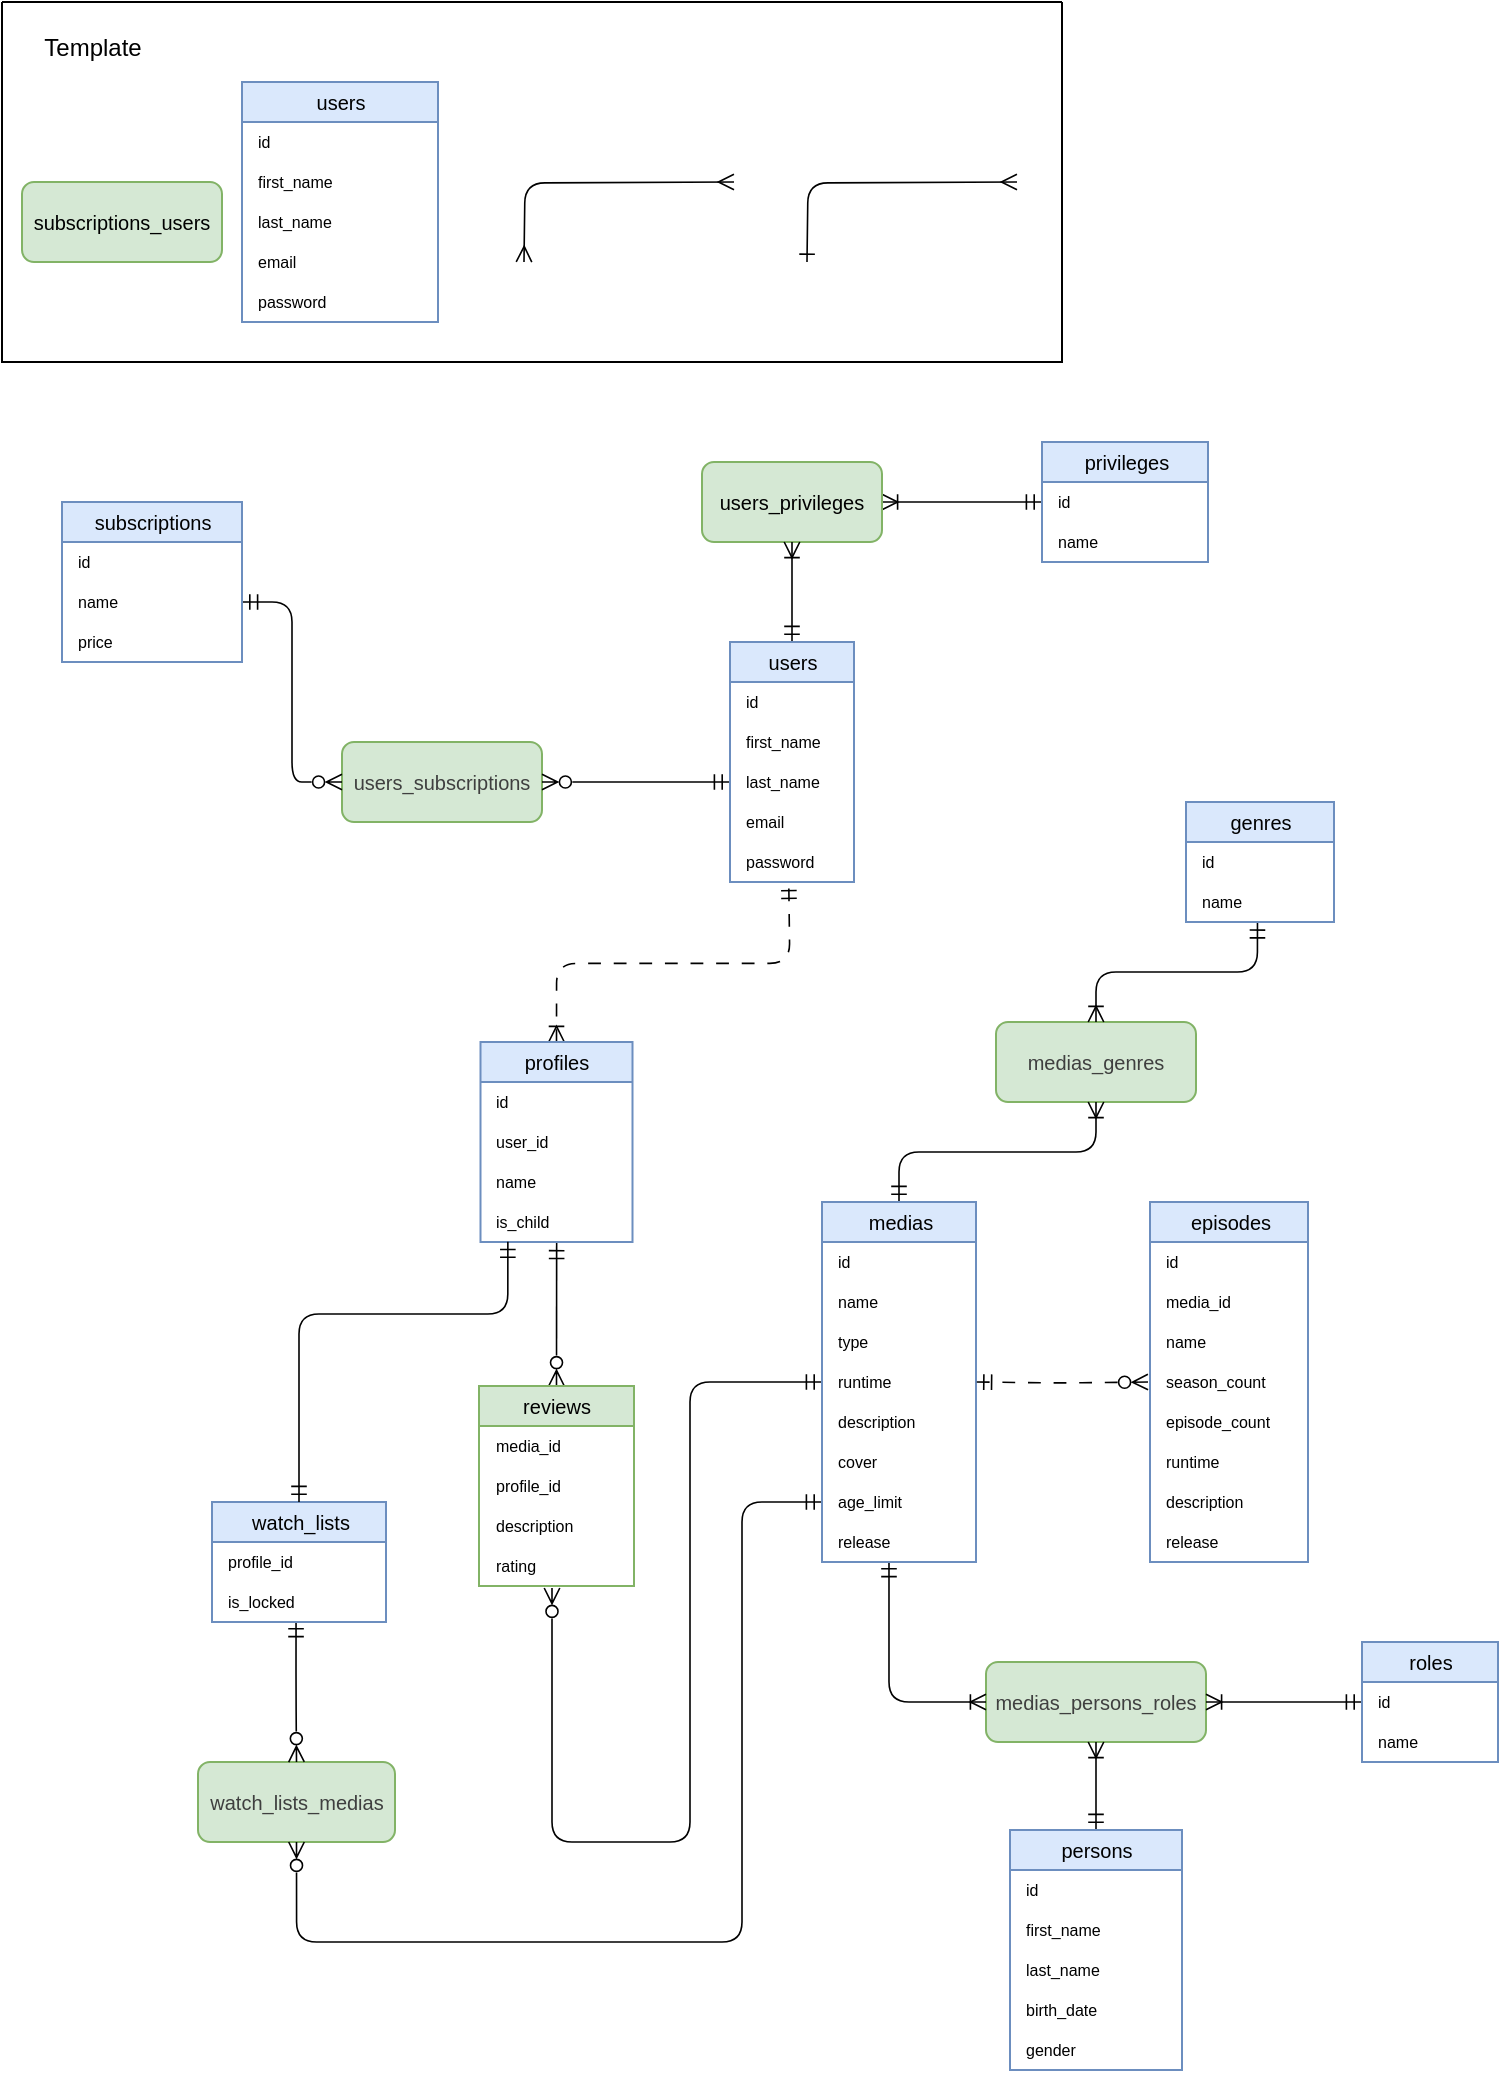 <mxfile>
    <diagram id="7yZyf91jD-xSOmTYLCy5" name="Page-1">
        <mxGraphModel dx="492" dy="534" grid="0" gridSize="10" guides="1" tooltips="1" connect="1" arrows="1" fold="1" page="1" pageScale="1" pageWidth="850" pageHeight="1100" math="0" shadow="0">
            <root>
                <mxCell id="0"/>
                <mxCell id="1" parent="0"/>
                <mxCell id="2" style="edgeStyle=orthogonalEdgeStyle;html=1;endArrow=ERoneToMany;endFill=0;startArrow=ERmandOne;startFill=0;strokeWidth=0.8;entryX=1;entryY=0.5;entryDx=0;entryDy=0;exitX=0;exitY=0.5;exitDx=0;exitDy=0;" parent="1" source="46" target="3" edge="1">
                    <mxGeometry relative="1" as="geometry">
                        <mxPoint x="350" y="320" as="targetPoint"/>
                        <mxPoint x="520" y="260" as="sourcePoint"/>
                    </mxGeometry>
                </mxCell>
                <mxCell id="3" value="&lt;span style=&quot;color: rgb(0, 0, 0);&quot;&gt;&lt;font style=&quot;font-size: 10px;&quot;&gt;users_privileges&lt;/font&gt;&lt;/span&gt;" style="rounded=1;whiteSpace=wrap;html=1;fillColor=#d5e8d4;strokeColor=#82b366;" parent="1" vertex="1">
                    <mxGeometry x="360" y="240" width="90" height="40" as="geometry"/>
                </mxCell>
                <mxCell id="4" style="edgeStyle=orthogonalEdgeStyle;html=1;endArrow=ERmandOne;endFill=0;startArrow=ERoneToMany;startFill=0;strokeWidth=0.8;entryX=0.5;entryY=0;entryDx=0;entryDy=0;exitX=0.5;exitY=1;exitDx=0;exitDy=0;" parent="1" source="3" target="53" edge="1">
                    <mxGeometry relative="1" as="geometry">
                        <mxPoint x="405" y="330" as="targetPoint"/>
                        <mxPoint x="500" y="240" as="sourcePoint"/>
                    </mxGeometry>
                </mxCell>
                <mxCell id="5" value="&lt;span style=&quot;color: rgb(63, 63, 63); font-size: 10px;&quot;&gt;users_subscriptions&lt;/span&gt;" style="rounded=1;whiteSpace=wrap;html=1;fillColor=#d5e8d4;strokeColor=#82b366;" parent="1" vertex="1">
                    <mxGeometry x="180" y="380" width="100" height="40" as="geometry"/>
                </mxCell>
                <mxCell id="6" style="edgeStyle=orthogonalEdgeStyle;html=1;endArrow=ERmandOne;endFill=0;startArrow=ERzeroToMany;startFill=0;strokeWidth=0.8;exitX=0;exitY=0.5;exitDx=0;exitDy=0;entryX=1;entryY=0.5;entryDx=0;entryDy=0;" parent="1" source="5" target="73" edge="1">
                    <mxGeometry relative="1" as="geometry">
                        <mxPoint x="60" y="340" as="targetPoint"/>
                        <mxPoint x="110" y="390" as="sourcePoint"/>
                    </mxGeometry>
                </mxCell>
                <mxCell id="7" style="edgeStyle=orthogonalEdgeStyle;html=1;endArrow=ERzeroToMany;endFill=0;startArrow=ERmandOne;startFill=0;strokeWidth=0.8;entryX=1;entryY=0.5;entryDx=0;entryDy=0;exitX=0;exitY=0.5;exitDx=0;exitDy=0;" parent="1" source="60" target="5" edge="1">
                    <mxGeometry relative="1" as="geometry">
                        <mxPoint x="110" y="170" as="targetPoint"/>
                        <mxPoint x="250" y="390" as="sourcePoint"/>
                    </mxGeometry>
                </mxCell>
                <mxCell id="8" style="edgeStyle=orthogonalEdgeStyle;html=1;endArrow=ERmandOne;endFill=0;startArrow=ERoneToMany;startFill=0;strokeWidth=0.8;entryX=0.603;entryY=1.02;entryDx=0;entryDy=0;entryPerimeter=0;exitX=0.5;exitY=0;exitDx=0;exitDy=0;dashed=1;dashPattern=8 8;" parent="1" source="79" edge="1">
                    <mxGeometry relative="1" as="geometry">
                        <mxPoint x="403.39" y="450.4" as="targetPoint"/>
                        <mxPoint x="280" y="530" as="sourcePoint"/>
                    </mxGeometry>
                </mxCell>
                <mxCell id="9" style="edgeStyle=orthogonalEdgeStyle;html=1;endArrow=ERzeroToMany;endFill=0;startArrow=ERmandOne;startFill=0;strokeWidth=0.8;exitX=0.501;exitY=1.022;exitDx=0;exitDy=0;exitPerimeter=0;entryX=0.5;entryY=0;entryDx=0;entryDy=0;" parent="1" source="86" target="103" edge="1">
                    <mxGeometry relative="1" as="geometry">
                        <mxPoint x="285.034" y="700" as="targetPoint"/>
                        <mxPoint x="285" y="640" as="sourcePoint"/>
                    </mxGeometry>
                </mxCell>
                <mxCell id="12" value="&lt;span style=&quot;color: rgb(0, 0, 0);&quot;&gt;&lt;font style=&quot;font-size: 10px;&quot;&gt;subscriptions_users&lt;/font&gt;&lt;/span&gt;" style="rounded=1;whiteSpace=wrap;html=1;fillColor=#d5e8d4;strokeColor=#82b366;" parent="1" vertex="1">
                    <mxGeometry x="20" y="100" width="100" height="40" as="geometry"/>
                </mxCell>
                <mxCell id="13" value="&lt;span style=&quot;color: rgb(63, 63, 63); font-size: 10px;&quot;&gt;medias_genres&lt;/span&gt;" style="rounded=1;whiteSpace=wrap;html=1;fillColor=#d5e8d4;strokeColor=#82b366;" parent="1" vertex="1">
                    <mxGeometry x="507" y="520" width="100" height="40" as="geometry"/>
                </mxCell>
                <mxCell id="14" value="&lt;span style=&quot;color: rgb(63, 63, 63); font-size: 10px;&quot;&gt;watch_lists_medias&lt;/span&gt;" style="rounded=1;whiteSpace=wrap;html=1;fillColor=#d5e8d4;strokeColor=#82b366;" parent="1" vertex="1">
                    <mxGeometry x="108" y="890" width="98.5" height="40" as="geometry"/>
                </mxCell>
                <mxCell id="16" value="&lt;span style=&quot;color: rgb(63, 63, 63); font-size: 10px;&quot;&gt;medias_persons_roles&lt;/span&gt;" style="rounded=1;whiteSpace=wrap;html=1;fillColor=#d5e8d4;strokeColor=#82b366;" parent="1" vertex="1">
                    <mxGeometry x="502" y="840" width="110" height="40" as="geometry"/>
                </mxCell>
                <mxCell id="17" style="edgeStyle=orthogonalEdgeStyle;html=1;endArrow=ERzeroToMany;endFill=0;startArrow=ERmandOne;startFill=0;strokeWidth=0.8;exitX=0.483;exitY=0.975;exitDx=0;exitDy=0;exitPerimeter=0;entryX=0.5;entryY=0;entryDx=0;entryDy=0;" parent="1" source="123" target="14" edge="1">
                    <mxGeometry relative="1" as="geometry">
                        <mxPoint x="176" y="874" as="targetPoint"/>
                        <mxPoint x="133" y="890" as="sourcePoint"/>
                    </mxGeometry>
                </mxCell>
                <mxCell id="19" style="edgeStyle=orthogonalEdgeStyle;html=1;endArrow=ERzeroToMany;endFill=0;startArrow=ERmandOne;startFill=0;strokeWidth=0.8;exitX=0;exitY=0.5;exitDx=0;exitDy=0;entryX=0.5;entryY=1;entryDx=0;entryDy=0;" parent="1" source="161" target="14" edge="1">
                    <mxGeometry relative="1" as="geometry">
                        <mxPoint x="85" y="980" as="targetPoint"/>
                        <mxPoint x="410" y="920" as="sourcePoint"/>
                        <Array as="points">
                            <mxPoint x="380" y="760"/>
                            <mxPoint x="380" y="980"/>
                            <mxPoint x="157" y="980"/>
                        </Array>
                    </mxGeometry>
                </mxCell>
                <mxCell id="20" style="edgeStyle=orthogonalEdgeStyle;html=1;endArrow=ERzeroToMany;endFill=0;startArrow=ERmandOne;startFill=0;strokeWidth=0.8;entryX=0.471;entryY=1.05;entryDx=0;entryDy=0;exitX=0;exitY=0.5;exitDx=0;exitDy=0;entryPerimeter=0;" parent="1" source="152" target="113" edge="1">
                    <mxGeometry relative="1" as="geometry">
                        <mxPoint x="285" y="902" as="targetPoint"/>
                        <mxPoint x="370" y="810" as="sourcePoint"/>
                        <Array as="points">
                            <mxPoint x="354" y="700"/>
                            <mxPoint x="354" y="930"/>
                            <mxPoint x="285" y="930"/>
                        </Array>
                    </mxGeometry>
                </mxCell>
                <mxCell id="21" style="edgeStyle=orthogonalEdgeStyle;html=1;endArrow=ERmandOne;endFill=0;startArrow=ERoneToMany;startFill=0;strokeWidth=0.8;entryX=0.483;entryY=1.007;entryDx=0;entryDy=0;exitX=0.5;exitY=0;exitDx=0;exitDy=0;entryPerimeter=0;" parent="1" source="13" target="93" edge="1">
                    <mxGeometry relative="1" as="geometry">
                        <mxPoint x="652" y="470" as="targetPoint"/>
                        <mxPoint x="442" y="830" as="sourcePoint"/>
                    </mxGeometry>
                </mxCell>
                <mxCell id="22" style="edgeStyle=orthogonalEdgeStyle;html=1;endArrow=ERmandOne;endFill=0;startArrow=ERoneToMany;startFill=0;strokeWidth=0.8;entryX=0.5;entryY=0;entryDx=0;entryDy=0;exitX=0.5;exitY=1;exitDx=0;exitDy=0;" parent="1" source="16" target="126" edge="1">
                    <mxGeometry relative="1" as="geometry">
                        <mxPoint x="542" y="990" as="targetPoint"/>
                        <mxPoint x="442" y="950" as="sourcePoint"/>
                    </mxGeometry>
                </mxCell>
                <mxCell id="23" style="edgeStyle=orthogonalEdgeStyle;html=1;endArrow=ERmandOne;endFill=0;startArrow=ERoneToMany;startFill=0;strokeWidth=0.8;exitX=0;exitY=0.5;exitDx=0;exitDy=0;entryX=0.435;entryY=0.975;entryDx=0;entryDy=0;entryPerimeter=0;" parent="1" source="16" target="164" edge="1">
                    <mxGeometry relative="1" as="geometry">
                        <mxPoint x="470" y="840" as="targetPoint"/>
                        <mxPoint x="579.5" y="640" as="sourcePoint"/>
                    </mxGeometry>
                </mxCell>
                <mxCell id="24" style="edgeStyle=orthogonalEdgeStyle;html=1;endArrow=ERmandOne;endFill=0;startArrow=ERoneToMany;startFill=0;strokeWidth=0.8;exitX=0.5;exitY=1;exitDx=0;exitDy=0;entryX=0.5;entryY=0;entryDx=0;entryDy=0;" parent="1" source="13" target="142" edge="1">
                    <mxGeometry relative="1" as="geometry">
                        <mxPoint x="480" y="600" as="targetPoint"/>
                        <mxPoint x="452" y="820" as="sourcePoint"/>
                    </mxGeometry>
                </mxCell>
                <mxCell id="25" style="edgeStyle=orthogonalEdgeStyle;html=1;endArrow=ERmandOne;endFill=0;startArrow=ERoneToMany;startFill=0;strokeWidth=0.8;entryX=0;entryY=0.5;entryDx=0;entryDy=0;exitX=1;exitY=0.5;exitDx=0;exitDy=0;" parent="1" source="16" target="97" edge="1">
                    <mxGeometry relative="1" as="geometry">
                        <mxPoint x="662.0" y="860" as="targetPoint"/>
                        <mxPoint x="452" y="960" as="sourcePoint"/>
                    </mxGeometry>
                </mxCell>
                <mxCell id="26" value="" style="swimlane;startSize=0;" parent="1" vertex="1">
                    <mxGeometry x="10" y="10" width="530" height="180" as="geometry"/>
                </mxCell>
                <mxCell id="27" style="edgeStyle=orthogonalEdgeStyle;html=1;endArrow=ERmany;endFill=0;startArrow=ERmany;startFill=0;strokeWidth=0.8;entryX=0.5;entryY=0;entryDx=0;entryDy=0;" parent="26" edge="1">
                    <mxGeometry relative="1" as="geometry">
                        <mxPoint x="261" y="130" as="targetPoint"/>
                        <mxPoint x="366" y="90" as="sourcePoint"/>
                    </mxGeometry>
                </mxCell>
                <mxCell id="28" style="edgeStyle=orthogonalEdgeStyle;html=1;endArrow=ERone;endFill=0;startArrow=ERmany;startFill=0;strokeWidth=0.8;entryX=0.5;entryY=0;entryDx=0;entryDy=0;" parent="26" edge="1">
                    <mxGeometry relative="1" as="geometry">
                        <mxPoint x="402.5" y="130" as="targetPoint"/>
                        <mxPoint x="507.5" y="90" as="sourcePoint"/>
                    </mxGeometry>
                </mxCell>
                <mxCell id="29" value="Template" style="text;html=1;align=center;verticalAlign=middle;resizable=0;points=[];autosize=1;strokeColor=none;fillColor=none;" parent="26" vertex="1">
                    <mxGeometry x="10" y="8" width="70" height="30" as="geometry"/>
                </mxCell>
                <mxCell id="30" value="&lt;span style=&quot;font-weight: normal;&quot;&gt;&lt;font style=&quot;font-size: 10px;&quot;&gt;users&lt;/font&gt;&lt;/span&gt;" style="shape=table;startSize=20;container=1;collapsible=1;childLayout=tableLayout;fixedRows=1;rowLines=0;fontStyle=1;align=center;resizeLast=1;html=1;fontSize=8;fillColor=#dae8fc;strokeColor=#6c8ebf;swimlaneLine=1;shadow=0;rounded=0;columnLines=1;swimlaneHead=1;swimlaneBody=1;horizontal=1;top=1;bottom=1;left=1;right=1;connectable=1;allowArrows=1;" parent="26" vertex="1">
                    <mxGeometry x="120" y="40" width="98" height="120" as="geometry">
                        <mxRectangle x="130" y="90" width="80" height="20" as="alternateBounds"/>
                    </mxGeometry>
                </mxCell>
                <mxCell id="31" value="" style="shape=tableRow;horizontal=0;startSize=0;swimlaneHead=0;swimlaneBody=0;fillColor=none;collapsible=0;dropTarget=0;points=[[0,0.5],[1,0.5]];portConstraint=eastwest;top=0;left=0;right=0;bottom=0;" parent="30" vertex="1">
                    <mxGeometry y="20" width="98" height="20" as="geometry"/>
                </mxCell>
                <mxCell id="32" value="&lt;font&gt;id&lt;/font&gt;" style="shape=partialRectangle;connectable=0;fillColor=none;top=0;left=0;bottom=0;right=0;editable=1;overflow=hidden;whiteSpace=wrap;html=1;align=left;fontSize=8;spacingLeft=6;" parent="31" vertex="1">
                    <mxGeometry width="98" height="20" as="geometry">
                        <mxRectangle width="98" height="20" as="alternateBounds"/>
                    </mxGeometry>
                </mxCell>
                <mxCell id="34" style="shape=tableRow;horizontal=0;startSize=0;swimlaneHead=0;swimlaneBody=0;fillColor=none;collapsible=0;dropTarget=0;points=[[0,0.5],[1,0.5]];portConstraint=eastwest;top=0;left=0;right=0;bottom=0;" parent="30" vertex="1">
                    <mxGeometry y="40" width="98" height="20" as="geometry"/>
                </mxCell>
                <mxCell id="35" value="first_name" style="shape=partialRectangle;connectable=0;fillColor=none;top=0;left=0;bottom=0;right=0;editable=1;overflow=hidden;whiteSpace=wrap;html=1;align=left;fontSize=8;spacingLeft=6;" parent="34" vertex="1">
                    <mxGeometry width="98" height="20" as="geometry">
                        <mxRectangle width="98" height="20" as="alternateBounds"/>
                    </mxGeometry>
                </mxCell>
                <mxCell id="37" style="shape=tableRow;horizontal=0;startSize=0;swimlaneHead=0;swimlaneBody=0;fillColor=none;collapsible=0;dropTarget=0;points=[[0,0.5],[1,0.5]];portConstraint=eastwest;top=0;left=0;right=0;bottom=0;" parent="30" vertex="1">
                    <mxGeometry y="60" width="98" height="20" as="geometry"/>
                </mxCell>
                <mxCell id="38" value="last_name" style="shape=partialRectangle;connectable=0;fillColor=none;top=0;left=0;bottom=0;right=0;editable=1;overflow=hidden;whiteSpace=wrap;html=1;align=left;fontSize=8;spacingLeft=6;" parent="37" vertex="1">
                    <mxGeometry width="98" height="20" as="geometry">
                        <mxRectangle width="98" height="20" as="alternateBounds"/>
                    </mxGeometry>
                </mxCell>
                <mxCell id="40" style="shape=tableRow;horizontal=0;startSize=0;swimlaneHead=0;swimlaneBody=0;fillColor=none;collapsible=0;dropTarget=0;points=[[0,0.5],[1,0.5]];portConstraint=eastwest;top=0;left=0;right=0;bottom=0;" parent="30" vertex="1">
                    <mxGeometry y="80" width="98" height="20" as="geometry"/>
                </mxCell>
                <mxCell id="41" value="email" style="shape=partialRectangle;connectable=0;fillColor=none;top=0;left=0;bottom=0;right=0;editable=1;overflow=hidden;whiteSpace=wrap;html=1;align=left;fontSize=8;spacingLeft=6;" parent="40" vertex="1">
                    <mxGeometry width="98" height="20" as="geometry">
                        <mxRectangle width="98" height="20" as="alternateBounds"/>
                    </mxGeometry>
                </mxCell>
                <mxCell id="43" style="shape=tableRow;horizontal=0;startSize=0;swimlaneHead=0;swimlaneBody=0;fillColor=none;collapsible=0;dropTarget=0;points=[[0,0.5],[1,0.5]];portConstraint=eastwest;top=0;left=0;right=0;bottom=0;" parent="30" vertex="1">
                    <mxGeometry y="100" width="98" height="20" as="geometry"/>
                </mxCell>
                <mxCell id="44" value="password" style="shape=partialRectangle;connectable=0;fillColor=none;top=0;left=0;bottom=0;right=0;editable=1;overflow=hidden;whiteSpace=wrap;html=1;align=left;fontSize=8;spacingLeft=6;" parent="43" vertex="1">
                    <mxGeometry width="98" height="20" as="geometry">
                        <mxRectangle width="98" height="20" as="alternateBounds"/>
                    </mxGeometry>
                </mxCell>
                <mxCell id="46" value="&lt;span style=&quot;font-weight: normal;&quot;&gt;&lt;font style=&quot;font-size: 10px;&quot;&gt;privileges&lt;/font&gt;&lt;/span&gt;" style="shape=table;startSize=20;container=1;collapsible=1;childLayout=tableLayout;fixedRows=1;rowLines=0;fontStyle=1;align=center;resizeLast=1;html=1;fontSize=8;fillColor=#dae8fc;strokeColor=#6c8ebf;swimlaneLine=1;shadow=0;rounded=0;columnLines=1;swimlaneHead=1;swimlaneBody=1;horizontal=1;top=1;bottom=1;left=1;right=1;connectable=1;allowArrows=1;" parent="1" vertex="1">
                    <mxGeometry x="530" y="230" width="83" height="60" as="geometry"/>
                </mxCell>
                <mxCell id="47" value="" style="shape=tableRow;horizontal=0;startSize=0;swimlaneHead=0;swimlaneBody=0;fillColor=none;collapsible=0;dropTarget=0;points=[[0,0.5],[1,0.5]];portConstraint=eastwest;top=0;left=0;right=0;bottom=0;" parent="46" vertex="1">
                    <mxGeometry y="20" width="83" height="20" as="geometry"/>
                </mxCell>
                <mxCell id="48" value="&lt;font&gt;id&lt;/font&gt;" style="shape=partialRectangle;connectable=0;fillColor=none;top=0;left=0;bottom=0;right=0;editable=1;overflow=hidden;whiteSpace=wrap;html=1;align=left;fontSize=8;spacingLeft=6;" parent="47" vertex="1">
                    <mxGeometry width="83" height="20" as="geometry">
                        <mxRectangle width="83" height="20" as="alternateBounds"/>
                    </mxGeometry>
                </mxCell>
                <mxCell id="50" style="shape=tableRow;horizontal=0;startSize=0;swimlaneHead=0;swimlaneBody=0;fillColor=none;collapsible=0;dropTarget=0;points=[[0,0.5],[1,0.5]];portConstraint=eastwest;top=0;left=0;right=0;bottom=0;" parent="46" vertex="1">
                    <mxGeometry y="40" width="83" height="20" as="geometry"/>
                </mxCell>
                <mxCell id="51" value="name" style="shape=partialRectangle;connectable=0;fillColor=none;top=0;left=0;bottom=0;right=0;editable=1;overflow=hidden;whiteSpace=wrap;html=1;align=left;fontSize=8;spacingLeft=6;" parent="50" vertex="1">
                    <mxGeometry width="83" height="20" as="geometry">
                        <mxRectangle width="83" height="20" as="alternateBounds"/>
                    </mxGeometry>
                </mxCell>
                <mxCell id="53" value="&lt;span style=&quot;font-weight: normal;&quot;&gt;&lt;font style=&quot;font-size: 10px;&quot;&gt;users&lt;/font&gt;&lt;/span&gt;" style="shape=table;startSize=20;container=1;collapsible=1;childLayout=tableLayout;fixedRows=1;rowLines=0;fontStyle=1;align=center;resizeLast=1;html=1;fontSize=8;fillColor=#dae8fc;strokeColor=#6c8ebf;swimlaneLine=1;shadow=0;rounded=0;columnLines=1;swimlaneHead=1;swimlaneBody=1;horizontal=1;top=1;bottom=1;left=1;right=1;connectable=1;allowArrows=1;" parent="1" vertex="1">
                    <mxGeometry x="374" y="330" width="62" height="120" as="geometry">
                        <mxRectangle x="130" y="90" width="80" height="20" as="alternateBounds"/>
                    </mxGeometry>
                </mxCell>
                <mxCell id="54" value="" style="shape=tableRow;horizontal=0;startSize=0;swimlaneHead=0;swimlaneBody=0;fillColor=none;collapsible=0;dropTarget=0;points=[[0,0.5],[1,0.5]];portConstraint=eastwest;top=0;left=0;right=0;bottom=0;" parent="53" vertex="1">
                    <mxGeometry y="20" width="62" height="20" as="geometry"/>
                </mxCell>
                <mxCell id="55" value="&lt;font&gt;id&lt;/font&gt;" style="shape=partialRectangle;connectable=0;fillColor=none;top=0;left=0;bottom=0;right=0;editable=1;overflow=hidden;whiteSpace=wrap;html=1;align=left;fontSize=8;spacingLeft=6;" parent="54" vertex="1">
                    <mxGeometry width="62" height="20" as="geometry">
                        <mxRectangle width="62" height="20" as="alternateBounds"/>
                    </mxGeometry>
                </mxCell>
                <mxCell id="57" style="shape=tableRow;horizontal=0;startSize=0;swimlaneHead=0;swimlaneBody=0;fillColor=none;collapsible=0;dropTarget=0;points=[[0,0.5],[1,0.5]];portConstraint=eastwest;top=0;left=0;right=0;bottom=0;" parent="53" vertex="1">
                    <mxGeometry y="40" width="62" height="20" as="geometry"/>
                </mxCell>
                <mxCell id="58" value="first_name" style="shape=partialRectangle;connectable=0;fillColor=none;top=0;left=0;bottom=0;right=0;editable=1;overflow=hidden;whiteSpace=wrap;html=1;align=left;fontSize=8;spacingLeft=6;" parent="57" vertex="1">
                    <mxGeometry width="62" height="20" as="geometry">
                        <mxRectangle width="62" height="20" as="alternateBounds"/>
                    </mxGeometry>
                </mxCell>
                <mxCell id="60" style="shape=tableRow;horizontal=0;startSize=0;swimlaneHead=0;swimlaneBody=0;fillColor=none;collapsible=0;dropTarget=0;points=[[0,0.5],[1,0.5]];portConstraint=eastwest;top=0;left=0;right=0;bottom=0;" parent="53" vertex="1">
                    <mxGeometry y="60" width="62" height="20" as="geometry"/>
                </mxCell>
                <mxCell id="61" value="last_name" style="shape=partialRectangle;connectable=0;fillColor=none;top=0;left=0;bottom=0;right=0;editable=1;overflow=hidden;whiteSpace=wrap;html=1;align=left;fontSize=8;spacingLeft=6;" parent="60" vertex="1">
                    <mxGeometry width="62" height="20" as="geometry">
                        <mxRectangle width="62" height="20" as="alternateBounds"/>
                    </mxGeometry>
                </mxCell>
                <mxCell id="63" style="shape=tableRow;horizontal=0;startSize=0;swimlaneHead=0;swimlaneBody=0;fillColor=none;collapsible=0;dropTarget=0;points=[[0,0.5],[1,0.5]];portConstraint=eastwest;top=0;left=0;right=0;bottom=0;" parent="53" vertex="1">
                    <mxGeometry y="80" width="62" height="20" as="geometry"/>
                </mxCell>
                <mxCell id="64" value="email" style="shape=partialRectangle;connectable=0;fillColor=none;top=0;left=0;bottom=0;right=0;editable=1;overflow=hidden;whiteSpace=wrap;html=1;align=left;fontSize=8;spacingLeft=6;" parent="63" vertex="1">
                    <mxGeometry width="62" height="20" as="geometry">
                        <mxRectangle width="62" height="20" as="alternateBounds"/>
                    </mxGeometry>
                </mxCell>
                <mxCell id="66" style="shape=tableRow;horizontal=0;startSize=0;swimlaneHead=0;swimlaneBody=0;fillColor=none;collapsible=0;dropTarget=0;points=[[0,0.5],[1,0.5]];portConstraint=eastwest;top=0;left=0;right=0;bottom=0;" parent="53" vertex="1">
                    <mxGeometry y="100" width="62" height="20" as="geometry"/>
                </mxCell>
                <mxCell id="67" value="password" style="shape=partialRectangle;connectable=0;fillColor=none;top=0;left=0;bottom=0;right=0;editable=1;overflow=hidden;whiteSpace=wrap;html=1;align=left;fontSize=8;spacingLeft=6;" parent="66" vertex="1">
                    <mxGeometry width="62" height="20" as="geometry">
                        <mxRectangle width="62" height="20" as="alternateBounds"/>
                    </mxGeometry>
                </mxCell>
                <mxCell id="69" value="&lt;span style=&quot;font-weight: normal;&quot;&gt;&lt;font style=&quot;font-size: 10px;&quot;&gt;subscriptions&lt;/font&gt;&lt;/span&gt;" style="shape=table;startSize=20;container=1;collapsible=1;childLayout=tableLayout;fixedRows=1;rowLines=0;fontStyle=1;align=center;resizeLast=1;html=1;fontSize=8;fillColor=#dae8fc;strokeColor=#6c8ebf;swimlaneLine=1;shadow=0;rounded=0;columnLines=1;swimlaneHead=1;swimlaneBody=1;horizontal=1;top=1;bottom=1;left=1;right=1;connectable=1;allowArrows=1;" parent="1" vertex="1">
                    <mxGeometry x="40" y="260" width="90" height="80" as="geometry"/>
                </mxCell>
                <mxCell id="70" value="" style="shape=tableRow;horizontal=0;startSize=0;swimlaneHead=0;swimlaneBody=0;fillColor=none;collapsible=0;dropTarget=0;points=[[0,0.5],[1,0.5]];portConstraint=eastwest;top=0;left=0;right=0;bottom=0;" parent="69" vertex="1">
                    <mxGeometry y="20" width="90" height="20" as="geometry"/>
                </mxCell>
                <mxCell id="71" value="&lt;font&gt;id&lt;/font&gt;" style="shape=partialRectangle;connectable=0;fillColor=none;top=0;left=0;bottom=0;right=0;editable=1;overflow=hidden;whiteSpace=wrap;html=1;align=left;fontSize=8;spacingLeft=6;" parent="70" vertex="1">
                    <mxGeometry width="90" height="20" as="geometry">
                        <mxRectangle width="90" height="20" as="alternateBounds"/>
                    </mxGeometry>
                </mxCell>
                <mxCell id="73" style="shape=tableRow;horizontal=0;startSize=0;swimlaneHead=0;swimlaneBody=0;fillColor=none;collapsible=0;dropTarget=0;points=[[0,0.5],[1,0.5]];portConstraint=eastwest;top=0;left=0;right=0;bottom=0;" parent="69" vertex="1">
                    <mxGeometry y="40" width="90" height="20" as="geometry"/>
                </mxCell>
                <mxCell id="74" value="name" style="shape=partialRectangle;connectable=0;fillColor=none;top=0;left=0;bottom=0;right=0;editable=1;overflow=hidden;whiteSpace=wrap;html=1;align=left;fontSize=8;spacingLeft=6;" parent="73" vertex="1">
                    <mxGeometry width="90" height="20" as="geometry">
                        <mxRectangle width="90" height="20" as="alternateBounds"/>
                    </mxGeometry>
                </mxCell>
                <mxCell id="76" style="shape=tableRow;horizontal=0;startSize=0;swimlaneHead=0;swimlaneBody=0;fillColor=none;collapsible=0;dropTarget=0;points=[[0,0.5],[1,0.5]];portConstraint=eastwest;top=0;left=0;right=0;bottom=0;" parent="69" vertex="1">
                    <mxGeometry y="60" width="90" height="20" as="geometry"/>
                </mxCell>
                <mxCell id="77" value="price&lt;span style=&quot;white-space: pre;&quot;&gt;&#x9;&lt;/span&gt;" style="shape=partialRectangle;connectable=0;fillColor=none;top=0;left=0;bottom=0;right=0;editable=1;overflow=hidden;whiteSpace=wrap;html=1;align=left;fontSize=8;spacingLeft=6;" parent="76" vertex="1">
                    <mxGeometry width="90" height="20" as="geometry">
                        <mxRectangle width="90" height="20" as="alternateBounds"/>
                    </mxGeometry>
                </mxCell>
                <mxCell id="79" value="&lt;span style=&quot;font-weight: normal;&quot;&gt;&lt;font style=&quot;font-size: 10px;&quot;&gt;profiles&lt;/font&gt;&lt;/span&gt;" style="shape=table;startSize=20;container=1;collapsible=1;childLayout=tableLayout;fixedRows=1;rowLines=0;fontStyle=1;align=center;resizeLast=1;html=1;fontSize=8;fillColor=#dae8fc;strokeColor=#6c8ebf;swimlaneLine=1;shadow=0;rounded=0;columnLines=1;swimlaneHead=1;swimlaneBody=1;horizontal=1;top=1;bottom=1;left=1;right=1;connectable=1;allowArrows=1;" parent="1" vertex="1">
                    <mxGeometry x="249.25" y="530" width="76" height="100" as="geometry"/>
                </mxCell>
                <mxCell id="80" value="" style="shape=tableRow;horizontal=0;startSize=0;swimlaneHead=0;swimlaneBody=0;fillColor=none;collapsible=0;dropTarget=0;points=[[0,0.5],[1,0.5]];portConstraint=eastwest;top=0;left=0;right=0;bottom=0;" parent="79" vertex="1">
                    <mxGeometry y="20" width="76" height="20" as="geometry"/>
                </mxCell>
                <mxCell id="81" value="&lt;font&gt;id&lt;/font&gt;" style="shape=partialRectangle;connectable=0;fillColor=none;top=0;left=0;bottom=0;right=0;editable=1;overflow=hidden;whiteSpace=wrap;html=1;align=left;fontSize=8;spacingLeft=6;" parent="80" vertex="1">
                    <mxGeometry width="76" height="20" as="geometry">
                        <mxRectangle width="76" height="20" as="alternateBounds"/>
                    </mxGeometry>
                </mxCell>
                <mxCell id="197" style="shape=tableRow;horizontal=0;startSize=0;swimlaneHead=0;swimlaneBody=0;fillColor=none;collapsible=0;dropTarget=0;points=[[0,0.5],[1,0.5]];portConstraint=eastwest;top=0;left=0;right=0;bottom=0;" parent="79" vertex="1">
                    <mxGeometry y="40" width="76" height="20" as="geometry"/>
                </mxCell>
                <mxCell id="198" value="user_id" style="shape=partialRectangle;connectable=0;fillColor=none;top=0;left=0;bottom=0;right=0;editable=1;overflow=hidden;whiteSpace=wrap;html=1;align=left;fontSize=8;spacingLeft=6;" parent="197" vertex="1">
                    <mxGeometry width="76" height="20" as="geometry">
                        <mxRectangle width="76" height="20" as="alternateBounds"/>
                    </mxGeometry>
                </mxCell>
                <mxCell id="83" style="shape=tableRow;horizontal=0;startSize=0;swimlaneHead=0;swimlaneBody=0;fillColor=none;collapsible=0;dropTarget=0;points=[[0,0.5],[1,0.5]];portConstraint=eastwest;top=0;left=0;right=0;bottom=0;" parent="79" vertex="1">
                    <mxGeometry y="60" width="76" height="20" as="geometry"/>
                </mxCell>
                <mxCell id="84" value="name" style="shape=partialRectangle;connectable=0;fillColor=none;top=0;left=0;bottom=0;right=0;editable=1;overflow=hidden;whiteSpace=wrap;html=1;align=left;fontSize=8;spacingLeft=6;" parent="83" vertex="1">
                    <mxGeometry width="76" height="20" as="geometry">
                        <mxRectangle width="76" height="20" as="alternateBounds"/>
                    </mxGeometry>
                </mxCell>
                <mxCell id="86" style="shape=tableRow;horizontal=0;startSize=0;swimlaneHead=0;swimlaneBody=0;fillColor=none;collapsible=0;dropTarget=0;points=[[0,0.5],[1,0.5]];portConstraint=eastwest;top=0;left=0;right=0;bottom=0;" parent="79" vertex="1">
                    <mxGeometry y="80" width="76" height="20" as="geometry"/>
                </mxCell>
                <mxCell id="87" value="is_child" style="shape=partialRectangle;connectable=0;fillColor=none;top=0;left=0;bottom=0;right=0;editable=1;overflow=hidden;whiteSpace=wrap;html=1;align=left;fontSize=8;spacingLeft=6;" parent="86" vertex="1">
                    <mxGeometry width="76" height="20" as="geometry">
                        <mxRectangle width="76" height="20" as="alternateBounds"/>
                    </mxGeometry>
                </mxCell>
                <mxCell id="89" value="&lt;span style=&quot;font-weight: normal;&quot;&gt;&lt;font style=&quot;font-size: 10px;&quot;&gt;genres&lt;/font&gt;&lt;/span&gt;" style="shape=table;startSize=20;container=1;collapsible=1;childLayout=tableLayout;fixedRows=1;rowLines=0;fontStyle=1;align=center;resizeLast=1;html=1;fontSize=8;fillColor=#dae8fc;strokeColor=#6c8ebf;swimlaneLine=1;shadow=0;rounded=0;columnLines=1;swimlaneHead=1;swimlaneBody=1;horizontal=1;top=1;bottom=1;left=1;right=1;connectable=1;allowArrows=1;" parent="1" vertex="1">
                    <mxGeometry x="602" y="410" width="74" height="60" as="geometry"/>
                </mxCell>
                <mxCell id="90" value="" style="shape=tableRow;horizontal=0;startSize=0;swimlaneHead=0;swimlaneBody=0;fillColor=none;collapsible=0;dropTarget=0;points=[[0,0.5],[1,0.5]];portConstraint=eastwest;top=0;left=0;right=0;bottom=0;" parent="89" vertex="1">
                    <mxGeometry y="20" width="74" height="20" as="geometry"/>
                </mxCell>
                <mxCell id="91" value="&lt;font&gt;id&lt;/font&gt;" style="shape=partialRectangle;connectable=0;fillColor=none;top=0;left=0;bottom=0;right=0;editable=1;overflow=hidden;whiteSpace=wrap;html=1;align=left;fontSize=8;spacingLeft=6;" parent="90" vertex="1">
                    <mxGeometry width="74" height="20" as="geometry">
                        <mxRectangle width="74" height="20" as="alternateBounds"/>
                    </mxGeometry>
                </mxCell>
                <mxCell id="93" style="shape=tableRow;horizontal=0;startSize=0;swimlaneHead=0;swimlaneBody=0;fillColor=none;collapsible=0;dropTarget=0;points=[[0,0.5],[1,0.5]];portConstraint=eastwest;top=0;left=0;right=0;bottom=0;" parent="89" vertex="1">
                    <mxGeometry y="40" width="74" height="20" as="geometry"/>
                </mxCell>
                <mxCell id="94" value="name" style="shape=partialRectangle;connectable=0;fillColor=none;top=0;left=0;bottom=0;right=0;editable=1;overflow=hidden;whiteSpace=wrap;html=1;align=left;fontSize=8;spacingLeft=6;" parent="93" vertex="1">
                    <mxGeometry width="74" height="20" as="geometry">
                        <mxRectangle width="74" height="20" as="alternateBounds"/>
                    </mxGeometry>
                </mxCell>
                <mxCell id="96" value="&lt;span style=&quot;font-weight: normal;&quot;&gt;&lt;font style=&quot;font-size: 10px;&quot;&gt;roles&lt;/font&gt;&lt;/span&gt;" style="shape=table;startSize=20;container=1;collapsible=1;childLayout=tableLayout;fixedRows=1;rowLines=0;fontStyle=1;align=center;resizeLast=1;html=1;fontSize=8;fillColor=#dae8fc;strokeColor=#6c8ebf;swimlaneLine=1;shadow=0;rounded=0;columnLines=1;swimlaneHead=1;swimlaneBody=1;horizontal=1;top=1;bottom=1;left=1;right=1;connectable=1;allowArrows=1;" parent="1" vertex="1">
                    <mxGeometry x="690" y="830" width="68" height="60" as="geometry"/>
                </mxCell>
                <mxCell id="97" value="" style="shape=tableRow;horizontal=0;startSize=0;swimlaneHead=0;swimlaneBody=0;fillColor=none;collapsible=0;dropTarget=0;points=[[0,0.5],[1,0.5]];portConstraint=eastwest;top=0;left=0;right=0;bottom=0;" parent="96" vertex="1">
                    <mxGeometry y="20" width="68" height="20" as="geometry"/>
                </mxCell>
                <mxCell id="98" value="&lt;font&gt;id&lt;/font&gt;" style="shape=partialRectangle;connectable=0;fillColor=none;top=0;left=0;bottom=0;right=0;editable=1;overflow=hidden;whiteSpace=wrap;html=1;align=left;fontSize=8;spacingLeft=6;" parent="97" vertex="1">
                    <mxGeometry width="68" height="20" as="geometry">
                        <mxRectangle width="68" height="20" as="alternateBounds"/>
                    </mxGeometry>
                </mxCell>
                <mxCell id="100" style="shape=tableRow;horizontal=0;startSize=0;swimlaneHead=0;swimlaneBody=0;fillColor=none;collapsible=0;dropTarget=0;points=[[0,0.5],[1,0.5]];portConstraint=eastwest;top=0;left=0;right=0;bottom=0;" parent="96" vertex="1">
                    <mxGeometry y="40" width="68" height="20" as="geometry"/>
                </mxCell>
                <mxCell id="101" value="name" style="shape=partialRectangle;connectable=0;fillColor=none;top=0;left=0;bottom=0;right=0;editable=1;overflow=hidden;whiteSpace=wrap;html=1;align=left;fontSize=8;spacingLeft=6;" parent="100" vertex="1">
                    <mxGeometry width="68" height="20" as="geometry">
                        <mxRectangle width="68" height="20" as="alternateBounds"/>
                    </mxGeometry>
                </mxCell>
                <mxCell id="103" value="&lt;span style=&quot;font-weight: normal;&quot;&gt;&lt;font style=&quot;font-size: 10px;&quot;&gt;reviews&lt;/font&gt;&lt;/span&gt;" style="shape=table;startSize=20;container=1;collapsible=1;childLayout=tableLayout;fixedRows=1;rowLines=0;fontStyle=1;align=center;resizeLast=1;html=1;fontSize=8;fillColor=#d5e8d4;strokeColor=#82b366;swimlaneLine=1;shadow=0;rounded=0;columnLines=1;swimlaneHead=1;swimlaneBody=1;horizontal=1;top=1;bottom=1;left=1;right=1;connectable=1;allowArrows=1;" parent="1" vertex="1">
                    <mxGeometry x="248.5" y="702" width="77.5" height="100" as="geometry"/>
                </mxCell>
                <mxCell id="104" value="" style="shape=tableRow;horizontal=0;startSize=0;swimlaneHead=0;swimlaneBody=0;fillColor=none;collapsible=0;dropTarget=0;points=[[0,0.5],[1,0.5]];portConstraint=eastwest;top=0;left=0;right=0;bottom=0;" parent="103" vertex="1">
                    <mxGeometry y="20" width="77.5" height="20" as="geometry"/>
                </mxCell>
                <mxCell id="105" value="media_id" style="shape=partialRectangle;connectable=0;fillColor=none;top=0;left=0;bottom=0;right=0;editable=1;overflow=hidden;whiteSpace=wrap;html=1;align=left;fontSize=8;spacingLeft=6;" parent="104" vertex="1">
                    <mxGeometry width="77.5" height="20" as="geometry">
                        <mxRectangle width="77.5" height="20" as="alternateBounds"/>
                    </mxGeometry>
                </mxCell>
                <mxCell id="107" style="shape=tableRow;horizontal=0;startSize=0;swimlaneHead=0;swimlaneBody=0;fillColor=none;collapsible=0;dropTarget=0;points=[[0,0.5],[1,0.5]];portConstraint=eastwest;top=0;left=0;right=0;bottom=0;" parent="103" vertex="1">
                    <mxGeometry y="40" width="77.5" height="20" as="geometry"/>
                </mxCell>
                <mxCell id="108" value="profile_id" style="shape=partialRectangle;connectable=0;fillColor=none;top=0;left=0;bottom=0;right=0;editable=1;overflow=hidden;whiteSpace=wrap;html=1;align=left;fontSize=8;spacingLeft=6;" parent="107" vertex="1">
                    <mxGeometry width="77.5" height="20" as="geometry">
                        <mxRectangle width="77.5" height="20" as="alternateBounds"/>
                    </mxGeometry>
                </mxCell>
                <mxCell id="110" style="shape=tableRow;horizontal=0;startSize=0;swimlaneHead=0;swimlaneBody=0;fillColor=none;collapsible=0;dropTarget=0;points=[[0,0.5],[1,0.5]];portConstraint=eastwest;top=0;left=0;right=0;bottom=0;" parent="103" vertex="1">
                    <mxGeometry y="60" width="77.5" height="20" as="geometry"/>
                </mxCell>
                <mxCell id="111" value="description" style="shape=partialRectangle;connectable=0;fillColor=none;top=0;left=0;bottom=0;right=0;editable=1;overflow=hidden;whiteSpace=wrap;html=1;align=left;fontSize=8;spacingLeft=6;" parent="110" vertex="1">
                    <mxGeometry width="77.5" height="20" as="geometry">
                        <mxRectangle width="77.5" height="20" as="alternateBounds"/>
                    </mxGeometry>
                </mxCell>
                <mxCell id="113" style="shape=tableRow;horizontal=0;startSize=0;swimlaneHead=0;swimlaneBody=0;fillColor=none;collapsible=0;dropTarget=0;points=[[0,0.5],[1,0.5]];portConstraint=eastwest;top=0;left=0;right=0;bottom=0;" parent="103" vertex="1">
                    <mxGeometry y="80" width="77.5" height="20" as="geometry"/>
                </mxCell>
                <mxCell id="114" value="rating" style="shape=partialRectangle;connectable=0;fillColor=none;top=0;left=0;bottom=0;right=0;editable=1;overflow=hidden;whiteSpace=wrap;html=1;align=left;fontSize=8;spacingLeft=6;" parent="113" vertex="1">
                    <mxGeometry width="77.5" height="20" as="geometry">
                        <mxRectangle width="77.5" height="20" as="alternateBounds"/>
                    </mxGeometry>
                </mxCell>
                <mxCell id="116" value="&lt;span style=&quot;font-weight: normal;&quot;&gt;&lt;font style=&quot;font-size: 10px;&quot;&gt;watch_lists&lt;/font&gt;&lt;/span&gt;" style="shape=table;startSize=20;container=1;collapsible=1;childLayout=tableLayout;fixedRows=1;rowLines=0;fontStyle=1;align=center;resizeLast=1;html=1;fontSize=8;fillColor=#dae8fc;strokeColor=#6c8ebf;swimlaneLine=1;shadow=0;rounded=0;columnLines=1;swimlaneHead=1;swimlaneBody=1;horizontal=1;top=1;bottom=1;left=1;right=1;connectable=1;allowArrows=1;" parent="1" vertex="1">
                    <mxGeometry x="115" y="760" width="87" height="60" as="geometry"/>
                </mxCell>
                <mxCell id="120" style="shape=tableRow;horizontal=0;startSize=0;swimlaneHead=0;swimlaneBody=0;fillColor=none;collapsible=0;dropTarget=0;points=[[0,0.5],[1,0.5]];portConstraint=eastwest;top=0;left=0;right=0;bottom=0;" parent="116" vertex="1">
                    <mxGeometry y="20" width="87" height="20" as="geometry"/>
                </mxCell>
                <mxCell id="121" value="profile_id" style="shape=partialRectangle;connectable=0;fillColor=none;top=0;left=0;bottom=0;right=0;editable=1;overflow=hidden;whiteSpace=wrap;html=1;align=left;fontSize=8;spacingLeft=6;" parent="120" vertex="1">
                    <mxGeometry width="87" height="20" as="geometry">
                        <mxRectangle width="87" height="20" as="alternateBounds"/>
                    </mxGeometry>
                </mxCell>
                <mxCell id="123" style="shape=tableRow;horizontal=0;startSize=0;swimlaneHead=0;swimlaneBody=0;fillColor=none;collapsible=0;dropTarget=0;points=[[0,0.5],[1,0.5]];portConstraint=eastwest;top=0;left=0;right=0;bottom=0;" parent="116" vertex="1">
                    <mxGeometry y="40" width="87" height="20" as="geometry"/>
                </mxCell>
                <mxCell id="124" value="is_locked" style="shape=partialRectangle;connectable=0;fillColor=none;top=0;left=0;bottom=0;right=0;editable=1;overflow=hidden;whiteSpace=wrap;html=1;align=left;fontSize=8;spacingLeft=6;" parent="123" vertex="1">
                    <mxGeometry width="87" height="20" as="geometry">
                        <mxRectangle width="87" height="20" as="alternateBounds"/>
                    </mxGeometry>
                </mxCell>
                <mxCell id="126" value="&lt;span style=&quot;font-weight: normal;&quot;&gt;&lt;font style=&quot;font-size: 10px;&quot;&gt;persons&lt;/font&gt;&lt;/span&gt;" style="shape=table;startSize=20;container=1;collapsible=1;childLayout=tableLayout;fixedRows=1;rowLines=0;fontStyle=1;align=center;resizeLast=1;html=1;fontSize=8;fillColor=#dae8fc;strokeColor=#6c8ebf;swimlaneLine=1;shadow=0;rounded=0;columnLines=1;swimlaneHead=1;swimlaneBody=1;horizontal=1;top=1;bottom=1;left=1;right=1;connectable=1;allowArrows=1;" parent="1" vertex="1">
                    <mxGeometry x="514" y="924" width="86" height="120" as="geometry">
                        <mxRectangle x="130" y="90" width="80" height="20" as="alternateBounds"/>
                    </mxGeometry>
                </mxCell>
                <mxCell id="127" value="" style="shape=tableRow;horizontal=0;startSize=0;swimlaneHead=0;swimlaneBody=0;fillColor=none;collapsible=0;dropTarget=0;points=[[0,0.5],[1,0.5]];portConstraint=eastwest;top=0;left=0;right=0;bottom=0;" parent="126" vertex="1">
                    <mxGeometry y="20" width="86" height="20" as="geometry"/>
                </mxCell>
                <mxCell id="128" value="&lt;font&gt;id&lt;/font&gt;" style="shape=partialRectangle;connectable=0;fillColor=none;top=0;left=0;bottom=0;right=0;editable=1;overflow=hidden;whiteSpace=wrap;html=1;align=left;fontSize=8;spacingLeft=6;" parent="127" vertex="1">
                    <mxGeometry width="86" height="20" as="geometry">
                        <mxRectangle width="86" height="20" as="alternateBounds"/>
                    </mxGeometry>
                </mxCell>
                <mxCell id="130" style="shape=tableRow;horizontal=0;startSize=0;swimlaneHead=0;swimlaneBody=0;fillColor=none;collapsible=0;dropTarget=0;points=[[0,0.5],[1,0.5]];portConstraint=eastwest;top=0;left=0;right=0;bottom=0;" parent="126" vertex="1">
                    <mxGeometry y="40" width="86" height="20" as="geometry"/>
                </mxCell>
                <mxCell id="131" value="first_name" style="shape=partialRectangle;connectable=0;fillColor=none;top=0;left=0;bottom=0;right=0;editable=1;overflow=hidden;whiteSpace=wrap;html=1;align=left;fontSize=8;spacingLeft=6;" parent="130" vertex="1">
                    <mxGeometry width="86" height="20" as="geometry">
                        <mxRectangle width="86" height="20" as="alternateBounds"/>
                    </mxGeometry>
                </mxCell>
                <mxCell id="133" style="shape=tableRow;horizontal=0;startSize=0;swimlaneHead=0;swimlaneBody=0;fillColor=none;collapsible=0;dropTarget=0;points=[[0,0.5],[1,0.5]];portConstraint=eastwest;top=0;left=0;right=0;bottom=0;" parent="126" vertex="1">
                    <mxGeometry y="60" width="86" height="20" as="geometry"/>
                </mxCell>
                <mxCell id="134" value="last_name" style="shape=partialRectangle;connectable=0;fillColor=none;top=0;left=0;bottom=0;right=0;editable=1;overflow=hidden;whiteSpace=wrap;html=1;align=left;fontSize=8;spacingLeft=6;" parent="133" vertex="1">
                    <mxGeometry width="86" height="20" as="geometry">
                        <mxRectangle width="86" height="20" as="alternateBounds"/>
                    </mxGeometry>
                </mxCell>
                <mxCell id="136" style="shape=tableRow;horizontal=0;startSize=0;swimlaneHead=0;swimlaneBody=0;fillColor=none;collapsible=0;dropTarget=0;points=[[0,0.5],[1,0.5]];portConstraint=eastwest;top=0;left=0;right=0;bottom=0;" parent="126" vertex="1">
                    <mxGeometry y="80" width="86" height="20" as="geometry"/>
                </mxCell>
                <mxCell id="137" value="birth_date" style="shape=partialRectangle;connectable=0;fillColor=none;top=0;left=0;bottom=0;right=0;editable=1;overflow=hidden;whiteSpace=wrap;html=1;align=left;fontSize=8;spacingLeft=6;" parent="136" vertex="1">
                    <mxGeometry width="86" height="20" as="geometry">
                        <mxRectangle width="86" height="20" as="alternateBounds"/>
                    </mxGeometry>
                </mxCell>
                <mxCell id="139" style="shape=tableRow;horizontal=0;startSize=0;swimlaneHead=0;swimlaneBody=0;fillColor=none;collapsible=0;dropTarget=0;points=[[0,0.5],[1,0.5]];portConstraint=eastwest;top=0;left=0;right=0;bottom=0;" parent="126" vertex="1">
                    <mxGeometry y="100" width="86" height="20" as="geometry"/>
                </mxCell>
                <mxCell id="140" value="gender" style="shape=partialRectangle;connectable=0;fillColor=none;top=0;left=0;bottom=0;right=0;editable=1;overflow=hidden;whiteSpace=wrap;html=1;align=left;fontSize=8;spacingLeft=6;" parent="139" vertex="1">
                    <mxGeometry width="86" height="20" as="geometry">
                        <mxRectangle width="86" height="20" as="alternateBounds"/>
                    </mxGeometry>
                </mxCell>
                <mxCell id="142" value="&lt;span style=&quot;font-weight: normal;&quot;&gt;&lt;font style=&quot;font-size: 10px;&quot;&gt;medias&lt;/font&gt;&lt;/span&gt;" style="shape=table;startSize=20;container=1;collapsible=1;childLayout=tableLayout;fixedRows=1;rowLines=0;fontStyle=1;align=center;resizeLast=1;html=1;fontSize=8;fillColor=#dae8fc;strokeColor=#6c8ebf;swimlaneLine=1;shadow=0;rounded=0;columnLines=1;swimlaneHead=1;swimlaneBody=1;horizontal=1;top=1;bottom=1;left=1;right=1;connectable=1;allowArrows=1;" parent="1" vertex="1">
                    <mxGeometry x="420" y="610" width="77" height="180" as="geometry">
                        <mxRectangle x="130" y="90" width="80" height="20" as="alternateBounds"/>
                    </mxGeometry>
                </mxCell>
                <mxCell id="143" value="" style="shape=tableRow;horizontal=0;startSize=0;swimlaneHead=0;swimlaneBody=0;fillColor=none;collapsible=0;dropTarget=0;points=[[0,0.5],[1,0.5]];portConstraint=eastwest;top=0;left=0;right=0;bottom=0;" parent="142" vertex="1">
                    <mxGeometry y="20" width="77" height="20" as="geometry"/>
                </mxCell>
                <mxCell id="144" value="&lt;font&gt;id&lt;/font&gt;" style="shape=partialRectangle;connectable=0;fillColor=none;top=0;left=0;bottom=0;right=0;editable=1;overflow=hidden;whiteSpace=wrap;html=1;align=left;fontSize=8;spacingLeft=6;" parent="143" vertex="1">
                    <mxGeometry width="77" height="20" as="geometry">
                        <mxRectangle width="77" height="20" as="alternateBounds"/>
                    </mxGeometry>
                </mxCell>
                <mxCell id="146" style="shape=tableRow;horizontal=0;startSize=0;swimlaneHead=0;swimlaneBody=0;fillColor=none;collapsible=0;dropTarget=0;points=[[0,0.5],[1,0.5]];portConstraint=eastwest;top=0;left=0;right=0;bottom=0;" parent="142" vertex="1">
                    <mxGeometry y="40" width="77" height="20" as="geometry"/>
                </mxCell>
                <mxCell id="147" value="name" style="shape=partialRectangle;connectable=0;fillColor=none;top=0;left=0;bottom=0;right=0;editable=1;overflow=hidden;whiteSpace=wrap;html=1;align=left;fontSize=8;spacingLeft=6;" parent="146" vertex="1">
                    <mxGeometry width="77" height="20" as="geometry">
                        <mxRectangle width="77" height="20" as="alternateBounds"/>
                    </mxGeometry>
                </mxCell>
                <mxCell id="149" style="shape=tableRow;horizontal=0;startSize=0;swimlaneHead=0;swimlaneBody=0;fillColor=none;collapsible=0;dropTarget=0;points=[[0,0.5],[1,0.5]];portConstraint=eastwest;top=0;left=0;right=0;bottom=0;" parent="142" vertex="1">
                    <mxGeometry y="60" width="77" height="20" as="geometry"/>
                </mxCell>
                <mxCell id="150" value="type" style="shape=partialRectangle;connectable=0;fillColor=none;top=0;left=0;bottom=0;right=0;editable=1;overflow=hidden;whiteSpace=wrap;html=1;align=left;fontSize=8;spacingLeft=6;" parent="149" vertex="1">
                    <mxGeometry width="77" height="20" as="geometry">
                        <mxRectangle width="77" height="20" as="alternateBounds"/>
                    </mxGeometry>
                </mxCell>
                <mxCell id="152" style="shape=tableRow;horizontal=0;startSize=0;swimlaneHead=0;swimlaneBody=0;fillColor=none;collapsible=0;dropTarget=0;points=[[0,0.5],[1,0.5]];portConstraint=eastwest;top=0;left=0;right=0;bottom=0;" parent="142" vertex="1">
                    <mxGeometry y="80" width="77" height="20" as="geometry"/>
                </mxCell>
                <mxCell id="153" value="runtime" style="shape=partialRectangle;connectable=0;fillColor=none;top=0;left=0;bottom=0;right=0;editable=1;overflow=hidden;whiteSpace=wrap;html=1;align=left;fontSize=8;spacingLeft=6;" parent="152" vertex="1">
                    <mxGeometry width="77" height="20" as="geometry">
                        <mxRectangle width="77" height="20" as="alternateBounds"/>
                    </mxGeometry>
                </mxCell>
                <mxCell id="155" style="shape=tableRow;horizontal=0;startSize=0;swimlaneHead=0;swimlaneBody=0;fillColor=none;collapsible=0;dropTarget=0;points=[[0,0.5],[1,0.5]];portConstraint=eastwest;top=0;left=0;right=0;bottom=0;" parent="142" vertex="1">
                    <mxGeometry y="100" width="77" height="20" as="geometry"/>
                </mxCell>
                <mxCell id="156" value="description" style="shape=partialRectangle;connectable=0;fillColor=none;top=0;left=0;bottom=0;right=0;editable=1;overflow=hidden;whiteSpace=wrap;html=1;align=left;fontSize=8;spacingLeft=6;" parent="155" vertex="1">
                    <mxGeometry width="77" height="20" as="geometry">
                        <mxRectangle width="77" height="20" as="alternateBounds"/>
                    </mxGeometry>
                </mxCell>
                <mxCell id="158" style="shape=tableRow;horizontal=0;startSize=0;swimlaneHead=0;swimlaneBody=0;fillColor=none;collapsible=0;dropTarget=0;points=[[0,0.5],[1,0.5]];portConstraint=eastwest;top=0;left=0;right=0;bottom=0;" parent="142" vertex="1">
                    <mxGeometry y="120" width="77" height="20" as="geometry"/>
                </mxCell>
                <mxCell id="159" value="cover" style="shape=partialRectangle;connectable=0;fillColor=none;top=0;left=0;bottom=0;right=0;editable=1;overflow=hidden;whiteSpace=wrap;html=1;align=left;fontSize=8;spacingLeft=6;" parent="158" vertex="1">
                    <mxGeometry width="77" height="20" as="geometry">
                        <mxRectangle width="77" height="20" as="alternateBounds"/>
                    </mxGeometry>
                </mxCell>
                <mxCell id="161" style="shape=tableRow;horizontal=0;startSize=0;swimlaneHead=0;swimlaneBody=0;fillColor=none;collapsible=0;dropTarget=0;points=[[0,0.5],[1,0.5]];portConstraint=eastwest;top=0;left=0;right=0;bottom=0;" parent="142" vertex="1">
                    <mxGeometry y="140" width="77" height="20" as="geometry"/>
                </mxCell>
                <mxCell id="162" value="age_limit" style="shape=partialRectangle;connectable=0;fillColor=none;top=0;left=0;bottom=0;right=0;editable=1;overflow=hidden;whiteSpace=wrap;html=1;align=left;fontSize=8;spacingLeft=6;" parent="161" vertex="1">
                    <mxGeometry width="77" height="20" as="geometry">
                        <mxRectangle width="77" height="20" as="alternateBounds"/>
                    </mxGeometry>
                </mxCell>
                <mxCell id="164" style="shape=tableRow;horizontal=0;startSize=0;swimlaneHead=0;swimlaneBody=0;fillColor=none;collapsible=0;dropTarget=0;points=[[0,0.5],[1,0.5]];portConstraint=eastwest;top=0;left=0;right=0;bottom=0;" parent="142" vertex="1">
                    <mxGeometry y="160" width="77" height="20" as="geometry"/>
                </mxCell>
                <mxCell id="165" value="release" style="shape=partialRectangle;connectable=0;fillColor=none;top=0;left=0;bottom=0;right=0;editable=1;overflow=hidden;whiteSpace=wrap;html=1;align=left;fontSize=8;spacingLeft=6;" parent="164" vertex="1">
                    <mxGeometry width="77" height="20" as="geometry">
                        <mxRectangle width="77" height="20" as="alternateBounds"/>
                    </mxGeometry>
                </mxCell>
                <mxCell id="167" value="&lt;span style=&quot;font-weight: normal;&quot;&gt;&lt;font style=&quot;font-size: 10px;&quot;&gt;episodes&lt;/font&gt;&lt;/span&gt;" style="shape=table;startSize=20;container=1;collapsible=1;childLayout=tableLayout;fixedRows=1;rowLines=0;fontStyle=1;align=center;resizeLast=1;html=1;fontSize=8;fillColor=#dae8fc;strokeColor=#6c8ebf;swimlaneLine=1;shadow=0;rounded=0;columnLines=1;swimlaneHead=1;swimlaneBody=1;horizontal=1;top=1;bottom=1;left=1;right=1;connectable=1;allowArrows=1;" parent="1" vertex="1">
                    <mxGeometry x="584" y="610" width="79" height="180" as="geometry">
                        <mxRectangle x="130" y="90" width="80" height="20" as="alternateBounds"/>
                    </mxGeometry>
                </mxCell>
                <mxCell id="168" value="" style="shape=tableRow;horizontal=0;startSize=0;swimlaneHead=0;swimlaneBody=0;fillColor=none;collapsible=0;dropTarget=0;points=[[0,0.5],[1,0.5]];portConstraint=eastwest;top=0;left=0;right=0;bottom=0;" parent="167" vertex="1">
                    <mxGeometry y="20" width="79" height="20" as="geometry"/>
                </mxCell>
                <mxCell id="169" value="&lt;font&gt;id&lt;/font&gt;" style="shape=partialRectangle;connectable=0;fillColor=none;top=0;left=0;bottom=0;right=0;editable=1;overflow=hidden;whiteSpace=wrap;html=1;align=left;fontSize=8;spacingLeft=6;" parent="168" vertex="1">
                    <mxGeometry width="79" height="20" as="geometry">
                        <mxRectangle width="79" height="20" as="alternateBounds"/>
                    </mxGeometry>
                </mxCell>
                <mxCell id="171" style="shape=tableRow;horizontal=0;startSize=0;swimlaneHead=0;swimlaneBody=0;fillColor=none;collapsible=0;dropTarget=0;points=[[0,0.5],[1,0.5]];portConstraint=eastwest;top=0;left=0;right=0;bottom=0;" parent="167" vertex="1">
                    <mxGeometry y="40" width="79" height="20" as="geometry"/>
                </mxCell>
                <mxCell id="172" value="media_id" style="shape=partialRectangle;connectable=0;fillColor=none;top=0;left=0;bottom=0;right=0;editable=1;overflow=hidden;whiteSpace=wrap;html=1;align=left;fontSize=8;spacingLeft=6;" parent="171" vertex="1">
                    <mxGeometry width="79" height="20" as="geometry">
                        <mxRectangle width="79" height="20" as="alternateBounds"/>
                    </mxGeometry>
                </mxCell>
                <mxCell id="174" style="shape=tableRow;horizontal=0;startSize=0;swimlaneHead=0;swimlaneBody=0;fillColor=none;collapsible=0;dropTarget=0;points=[[0,0.5],[1,0.5]];portConstraint=eastwest;top=0;left=0;right=0;bottom=0;" parent="167" vertex="1">
                    <mxGeometry y="60" width="79" height="20" as="geometry"/>
                </mxCell>
                <mxCell id="175" value="name" style="shape=partialRectangle;connectable=0;fillColor=none;top=0;left=0;bottom=0;right=0;editable=1;overflow=hidden;whiteSpace=wrap;html=1;align=left;fontSize=8;spacingLeft=6;" parent="174" vertex="1">
                    <mxGeometry width="79" height="20" as="geometry">
                        <mxRectangle width="79" height="20" as="alternateBounds"/>
                    </mxGeometry>
                </mxCell>
                <mxCell id="177" style="shape=tableRow;horizontal=0;startSize=0;swimlaneHead=0;swimlaneBody=0;fillColor=none;collapsible=0;dropTarget=0;points=[[0,0.5],[1,0.5]];portConstraint=eastwest;top=0;left=0;right=0;bottom=0;" parent="167" vertex="1">
                    <mxGeometry y="80" width="79" height="20" as="geometry"/>
                </mxCell>
                <mxCell id="178" value="season_count" style="shape=partialRectangle;connectable=0;fillColor=none;top=0;left=0;bottom=0;right=0;editable=1;overflow=hidden;whiteSpace=wrap;html=1;align=left;fontSize=8;spacingLeft=6;" parent="177" vertex="1">
                    <mxGeometry width="79" height="20" as="geometry">
                        <mxRectangle width="79" height="20" as="alternateBounds"/>
                    </mxGeometry>
                </mxCell>
                <mxCell id="180" style="shape=tableRow;horizontal=0;startSize=0;swimlaneHead=0;swimlaneBody=0;fillColor=none;collapsible=0;dropTarget=0;points=[[0,0.5],[1,0.5]];portConstraint=eastwest;top=0;left=0;right=0;bottom=0;" parent="167" vertex="1">
                    <mxGeometry y="100" width="79" height="20" as="geometry"/>
                </mxCell>
                <mxCell id="181" value="episode_count" style="shape=partialRectangle;connectable=0;fillColor=none;top=0;left=0;bottom=0;right=0;editable=1;overflow=hidden;whiteSpace=wrap;html=1;align=left;fontSize=8;spacingLeft=6;" parent="180" vertex="1">
                    <mxGeometry width="79" height="20" as="geometry">
                        <mxRectangle width="79" height="20" as="alternateBounds"/>
                    </mxGeometry>
                </mxCell>
                <mxCell id="183" style="shape=tableRow;horizontal=0;startSize=0;swimlaneHead=0;swimlaneBody=0;fillColor=none;collapsible=0;dropTarget=0;points=[[0,0.5],[1,0.5]];portConstraint=eastwest;top=0;left=0;right=0;bottom=0;" parent="167" vertex="1">
                    <mxGeometry y="120" width="79" height="20" as="geometry"/>
                </mxCell>
                <mxCell id="184" value="runtime" style="shape=partialRectangle;connectable=0;fillColor=none;top=0;left=0;bottom=0;right=0;editable=1;overflow=hidden;whiteSpace=wrap;html=1;align=left;fontSize=8;spacingLeft=6;" parent="183" vertex="1">
                    <mxGeometry width="79" height="20" as="geometry">
                        <mxRectangle width="79" height="20" as="alternateBounds"/>
                    </mxGeometry>
                </mxCell>
                <mxCell id="186" style="shape=tableRow;horizontal=0;startSize=0;swimlaneHead=0;swimlaneBody=0;fillColor=none;collapsible=0;dropTarget=0;points=[[0,0.5],[1,0.5]];portConstraint=eastwest;top=0;left=0;right=0;bottom=0;" parent="167" vertex="1">
                    <mxGeometry y="140" width="79" height="20" as="geometry"/>
                </mxCell>
                <mxCell id="187" value="description" style="shape=partialRectangle;connectable=0;fillColor=none;top=0;left=0;bottom=0;right=0;editable=1;overflow=hidden;whiteSpace=wrap;html=1;align=left;fontSize=8;spacingLeft=6;" parent="186" vertex="1">
                    <mxGeometry width="79" height="20" as="geometry">
                        <mxRectangle width="79" height="20" as="alternateBounds"/>
                    </mxGeometry>
                </mxCell>
                <mxCell id="189" style="shape=tableRow;horizontal=0;startSize=0;swimlaneHead=0;swimlaneBody=0;fillColor=none;collapsible=0;dropTarget=0;points=[[0,0.5],[1,0.5]];portConstraint=eastwest;top=0;left=0;right=0;bottom=0;" parent="167" vertex="1">
                    <mxGeometry y="160" width="79" height="20" as="geometry"/>
                </mxCell>
                <mxCell id="190" value="release" style="shape=partialRectangle;connectable=0;fillColor=none;top=0;left=0;bottom=0;right=0;editable=1;overflow=hidden;whiteSpace=wrap;html=1;align=left;fontSize=8;spacingLeft=6;" parent="189" vertex="1">
                    <mxGeometry width="79" height="20" as="geometry">
                        <mxRectangle width="79" height="20" as="alternateBounds"/>
                    </mxGeometry>
                </mxCell>
                <mxCell id="193" style="edgeStyle=orthogonalEdgeStyle;html=1;endArrow=ERmandOne;endFill=0;startArrow=ERzeroToMany;startFill=0;strokeWidth=0.8;entryX=1;entryY=0.5;entryDx=0;entryDy=0;dashed=1;dashPattern=8 8;" parent="1" target="152" edge="1">
                    <mxGeometry relative="1" as="geometry">
                        <mxPoint x="686" y="345" as="targetPoint"/>
                        <mxPoint x="583" y="700" as="sourcePoint"/>
                    </mxGeometry>
                </mxCell>
                <mxCell id="196" style="edgeStyle=orthogonalEdgeStyle;html=1;endArrow=ERmandOne;endFill=0;startArrow=ERmandOne;startFill=0;strokeWidth=0.8;entryX=0.5;entryY=0;entryDx=0;entryDy=0;exitX=0.18;exitY=0.992;exitDx=0;exitDy=0;exitPerimeter=0;" parent="1" source="86" target="116" edge="1">
                    <mxGeometry relative="1" as="geometry">
                        <mxPoint x="64" y="530" as="targetPoint"/>
                        <mxPoint x="267" y="636" as="sourcePoint"/>
                        <Array as="points">
                            <mxPoint x="263" y="666"/>
                            <mxPoint x="159" y="666"/>
                        </Array>
                    </mxGeometry>
                </mxCell>
            </root>
        </mxGraphModel>
    </diagram>
</mxfile>
